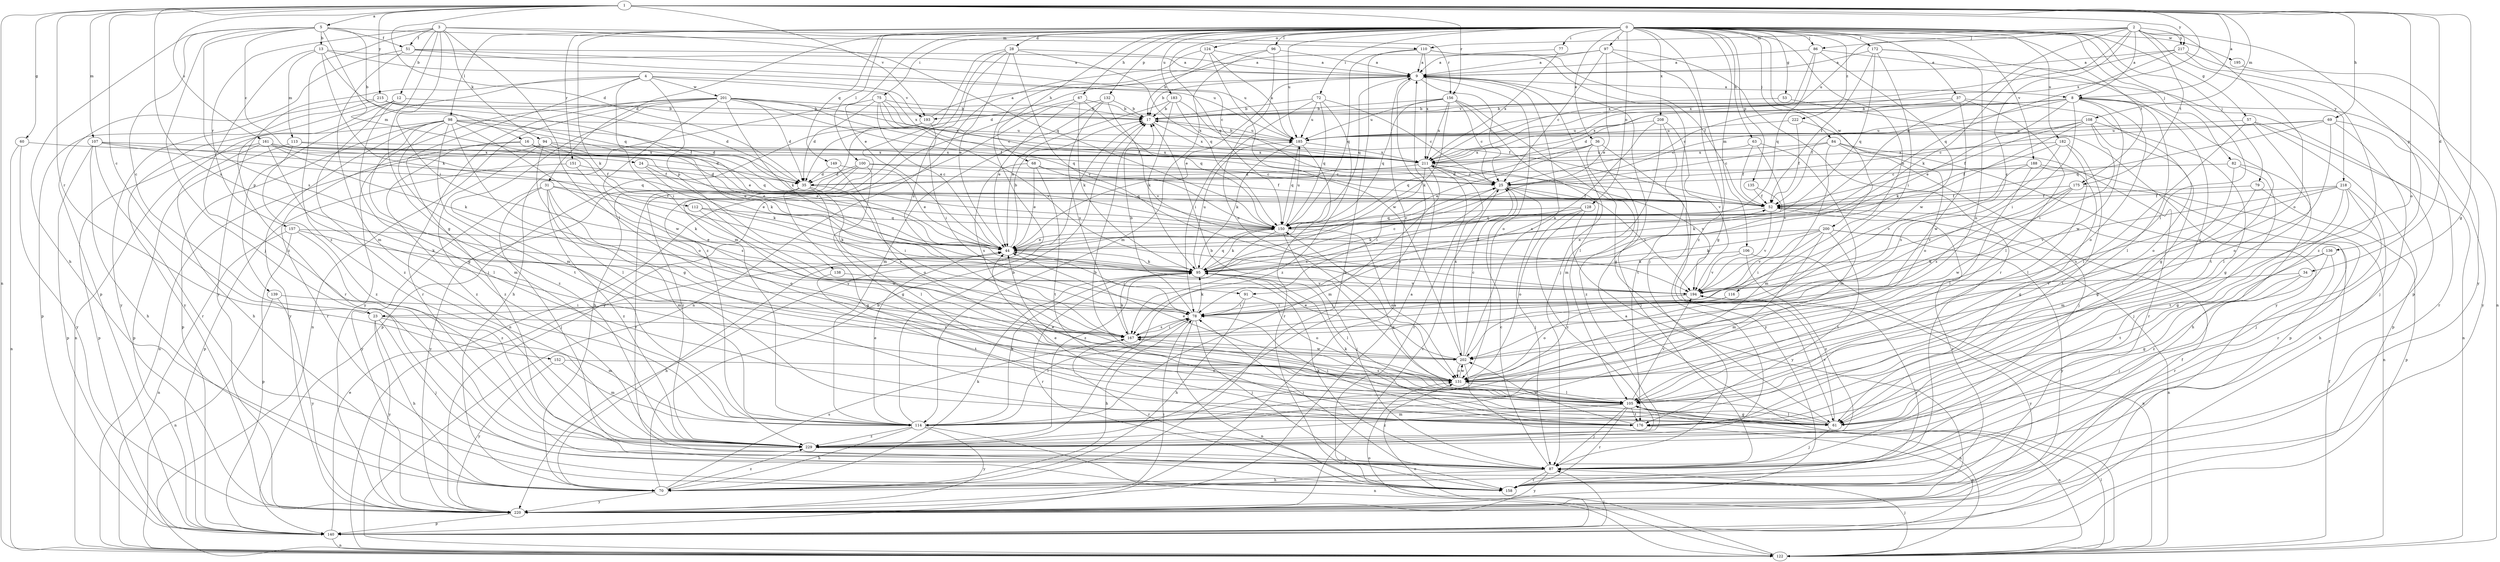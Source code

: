 strict digraph  {
0;
1;
2;
3;
4;
5;
8;
9;
12;
13;
16;
17;
23;
24;
25;
28;
31;
34;
35;
36;
37;
44;
51;
52;
53;
57;
60;
61;
63;
67;
68;
69;
70;
72;
75;
77;
78;
79;
82;
84;
86;
87;
91;
94;
95;
96;
97;
98;
100;
105;
106;
107;
108;
110;
112;
113;
114;
116;
122;
124;
128;
131;
132;
135;
136;
138;
139;
140;
149;
150;
151;
152;
156;
157;
158;
161;
167;
172;
175;
176;
182;
183;
185;
188;
193;
194;
195;
200;
201;
202;
208;
211;
215;
217;
218;
220;
222;
229;
0 -> 28  [label=d];
0 -> 31  [label=d];
0 -> 36  [label=e];
0 -> 37  [label=e];
0 -> 44  [label=e];
0 -> 53  [label=g];
0 -> 57  [label=g];
0 -> 63  [label=h];
0 -> 67  [label=h];
0 -> 68  [label=h];
0 -> 72  [label=i];
0 -> 75  [label=i];
0 -> 77  [label=i];
0 -> 79  [label=j];
0 -> 82  [label=j];
0 -> 84  [label=j];
0 -> 86  [label=j];
0 -> 91  [label=k];
0 -> 96  [label=l];
0 -> 97  [label=l];
0 -> 98  [label=l];
0 -> 100  [label=l];
0 -> 105  [label=l];
0 -> 106  [label=m];
0 -> 116  [label=n];
0 -> 124  [label=o];
0 -> 128  [label=o];
0 -> 132  [label=p];
0 -> 135  [label=p];
0 -> 149  [label=q];
0 -> 150  [label=q];
0 -> 151  [label=r];
0 -> 172  [label=t];
0 -> 175  [label=t];
0 -> 182  [label=u];
0 -> 183  [label=u];
0 -> 185  [label=u];
0 -> 188  [label=v];
0 -> 195  [label=w];
0 -> 200  [label=w];
0 -> 208  [label=x];
0 -> 222  [label=z];
0 -> 229  [label=z];
1 -> 5  [label=a];
1 -> 8  [label=a];
1 -> 23  [label=c];
1 -> 34  [label=d];
1 -> 35  [label=d];
1 -> 60  [label=g];
1 -> 61  [label=g];
1 -> 69  [label=h];
1 -> 107  [label=m];
1 -> 108  [label=m];
1 -> 122  [label=n];
1 -> 131  [label=o];
1 -> 152  [label=r];
1 -> 156  [label=r];
1 -> 161  [label=s];
1 -> 167  [label=s];
1 -> 193  [label=v];
1 -> 211  [label=x];
1 -> 215  [label=y];
1 -> 217  [label=y];
2 -> 8  [label=a];
2 -> 23  [label=c];
2 -> 86  [label=j];
2 -> 91  [label=k];
2 -> 110  [label=m];
2 -> 131  [label=o];
2 -> 136  [label=p];
2 -> 150  [label=q];
2 -> 175  [label=t];
2 -> 185  [label=u];
2 -> 217  [label=y];
2 -> 218  [label=y];
3 -> 12  [label=b];
3 -> 51  [label=f];
3 -> 61  [label=g];
3 -> 78  [label=i];
3 -> 94  [label=k];
3 -> 105  [label=l];
3 -> 150  [label=q];
3 -> 156  [label=r];
3 -> 157  [label=r];
3 -> 229  [label=z];
4 -> 78  [label=i];
4 -> 87  [label=j];
4 -> 138  [label=p];
4 -> 139  [label=p];
4 -> 193  [label=v];
4 -> 201  [label=w];
4 -> 211  [label=x];
4 -> 220  [label=y];
5 -> 13  [label=b];
5 -> 16  [label=b];
5 -> 23  [label=c];
5 -> 24  [label=c];
5 -> 51  [label=f];
5 -> 70  [label=h];
5 -> 87  [label=j];
5 -> 110  [label=m];
5 -> 112  [label=m];
5 -> 167  [label=s];
8 -> 17  [label=b];
8 -> 25  [label=c];
8 -> 44  [label=e];
8 -> 52  [label=f];
8 -> 78  [label=i];
8 -> 105  [label=l];
8 -> 131  [label=o];
8 -> 176  [label=t];
8 -> 193  [label=v];
8 -> 202  [label=w];
8 -> 211  [label=x];
8 -> 220  [label=y];
9 -> 8  [label=a];
9 -> 17  [label=b];
9 -> 25  [label=c];
9 -> 44  [label=e];
9 -> 87  [label=j];
9 -> 131  [label=o];
9 -> 150  [label=q];
9 -> 229  [label=z];
12 -> 17  [label=b];
12 -> 61  [label=g];
12 -> 158  [label=r];
12 -> 220  [label=y];
12 -> 229  [label=z];
13 -> 9  [label=a];
13 -> 95  [label=k];
13 -> 113  [label=m];
13 -> 150  [label=q];
13 -> 185  [label=u];
13 -> 229  [label=z];
16 -> 44  [label=e];
16 -> 150  [label=q];
16 -> 158  [label=r];
16 -> 211  [label=x];
16 -> 229  [label=z];
17 -> 185  [label=u];
17 -> 211  [label=x];
23 -> 70  [label=h];
23 -> 87  [label=j];
23 -> 114  [label=m];
23 -> 167  [label=s];
23 -> 220  [label=y];
24 -> 25  [label=c];
24 -> 44  [label=e];
24 -> 95  [label=k];
25 -> 52  [label=f];
25 -> 87  [label=j];
25 -> 167  [label=s];
25 -> 194  [label=v];
28 -> 9  [label=a];
28 -> 44  [label=e];
28 -> 114  [label=m];
28 -> 150  [label=q];
28 -> 167  [label=s];
28 -> 194  [label=v];
28 -> 229  [label=z];
31 -> 52  [label=f];
31 -> 87  [label=j];
31 -> 95  [label=k];
31 -> 114  [label=m];
31 -> 131  [label=o];
31 -> 220  [label=y];
31 -> 229  [label=z];
34 -> 61  [label=g];
34 -> 87  [label=j];
34 -> 194  [label=v];
35 -> 61  [label=g];
35 -> 78  [label=i];
35 -> 105  [label=l];
35 -> 167  [label=s];
35 -> 220  [label=y];
36 -> 44  [label=e];
36 -> 87  [label=j];
36 -> 150  [label=q];
36 -> 211  [label=x];
36 -> 220  [label=y];
36 -> 229  [label=z];
37 -> 17  [label=b];
37 -> 35  [label=d];
37 -> 61  [label=g];
37 -> 105  [label=l];
37 -> 202  [label=w];
44 -> 17  [label=b];
44 -> 25  [label=c];
44 -> 70  [label=h];
44 -> 78  [label=i];
44 -> 95  [label=k];
51 -> 9  [label=a];
51 -> 25  [label=c];
51 -> 114  [label=m];
51 -> 140  [label=p];
51 -> 185  [label=u];
52 -> 150  [label=q];
52 -> 158  [label=r];
52 -> 194  [label=v];
53 -> 17  [label=b];
53 -> 220  [label=y];
57 -> 61  [label=g];
57 -> 105  [label=l];
57 -> 122  [label=n];
57 -> 140  [label=p];
57 -> 185  [label=u];
60 -> 122  [label=n];
60 -> 211  [label=x];
60 -> 220  [label=y];
61 -> 17  [label=b];
61 -> 87  [label=j];
61 -> 105  [label=l];
61 -> 150  [label=q];
61 -> 194  [label=v];
63 -> 52  [label=f];
63 -> 114  [label=m];
63 -> 194  [label=v];
63 -> 211  [label=x];
67 -> 17  [label=b];
67 -> 44  [label=e];
67 -> 95  [label=k];
67 -> 150  [label=q];
67 -> 220  [label=y];
68 -> 25  [label=c];
68 -> 44  [label=e];
68 -> 150  [label=q];
68 -> 167  [label=s];
68 -> 176  [label=t];
69 -> 25  [label=c];
69 -> 87  [label=j];
69 -> 131  [label=o];
69 -> 150  [label=q];
69 -> 158  [label=r];
69 -> 185  [label=u];
70 -> 17  [label=b];
70 -> 95  [label=k];
70 -> 167  [label=s];
70 -> 220  [label=y];
70 -> 229  [label=z];
72 -> 17  [label=b];
72 -> 25  [label=c];
72 -> 78  [label=i];
72 -> 150  [label=q];
72 -> 185  [label=u];
72 -> 229  [label=z];
75 -> 17  [label=b];
75 -> 35  [label=d];
75 -> 44  [label=e];
75 -> 52  [label=f];
75 -> 70  [label=h];
75 -> 150  [label=q];
75 -> 194  [label=v];
77 -> 9  [label=a];
77 -> 211  [label=x];
78 -> 17  [label=b];
78 -> 70  [label=h];
78 -> 87  [label=j];
78 -> 95  [label=k];
78 -> 122  [label=n];
78 -> 167  [label=s];
79 -> 52  [label=f];
79 -> 114  [label=m];
79 -> 140  [label=p];
82 -> 35  [label=d];
82 -> 61  [label=g];
82 -> 70  [label=h];
82 -> 87  [label=j];
84 -> 25  [label=c];
84 -> 87  [label=j];
84 -> 114  [label=m];
84 -> 140  [label=p];
84 -> 158  [label=r];
84 -> 211  [label=x];
86 -> 9  [label=a];
86 -> 140  [label=p];
86 -> 150  [label=q];
86 -> 202  [label=w];
86 -> 211  [label=x];
87 -> 25  [label=c];
87 -> 70  [label=h];
87 -> 78  [label=i];
87 -> 95  [label=k];
87 -> 158  [label=r];
87 -> 220  [label=y];
91 -> 70  [label=h];
91 -> 78  [label=i];
91 -> 131  [label=o];
94 -> 44  [label=e];
94 -> 95  [label=k];
94 -> 105  [label=l];
94 -> 122  [label=n];
94 -> 211  [label=x];
94 -> 229  [label=z];
95 -> 25  [label=c];
95 -> 52  [label=f];
95 -> 105  [label=l];
95 -> 150  [label=q];
95 -> 158  [label=r];
95 -> 185  [label=u];
95 -> 194  [label=v];
96 -> 9  [label=a];
96 -> 17  [label=b];
96 -> 114  [label=m];
96 -> 131  [label=o];
97 -> 9  [label=a];
97 -> 25  [label=c];
97 -> 35  [label=d];
97 -> 44  [label=e];
97 -> 61  [label=g];
97 -> 158  [label=r];
98 -> 35  [label=d];
98 -> 44  [label=e];
98 -> 61  [label=g];
98 -> 114  [label=m];
98 -> 122  [label=n];
98 -> 131  [label=o];
98 -> 140  [label=p];
98 -> 176  [label=t];
98 -> 185  [label=u];
98 -> 220  [label=y];
98 -> 229  [label=z];
100 -> 25  [label=c];
100 -> 35  [label=d];
100 -> 52  [label=f];
100 -> 61  [label=g];
100 -> 158  [label=r];
100 -> 229  [label=z];
105 -> 44  [label=e];
105 -> 61  [label=g];
105 -> 87  [label=j];
105 -> 114  [label=m];
105 -> 122  [label=n];
105 -> 158  [label=r];
105 -> 167  [label=s];
105 -> 176  [label=t];
105 -> 194  [label=v];
105 -> 229  [label=z];
106 -> 95  [label=k];
106 -> 122  [label=n];
106 -> 194  [label=v];
106 -> 229  [label=z];
107 -> 52  [label=f];
107 -> 70  [label=h];
107 -> 140  [label=p];
107 -> 150  [label=q];
107 -> 158  [label=r];
107 -> 211  [label=x];
108 -> 25  [label=c];
108 -> 52  [label=f];
108 -> 78  [label=i];
108 -> 95  [label=k];
108 -> 105  [label=l];
108 -> 131  [label=o];
108 -> 185  [label=u];
110 -> 9  [label=a];
110 -> 52  [label=f];
110 -> 70  [label=h];
110 -> 87  [label=j];
110 -> 150  [label=q];
110 -> 211  [label=x];
112 -> 95  [label=k];
112 -> 150  [label=q];
112 -> 202  [label=w];
113 -> 44  [label=e];
113 -> 140  [label=p];
113 -> 211  [label=x];
113 -> 229  [label=z];
114 -> 17  [label=b];
114 -> 44  [label=e];
114 -> 70  [label=h];
114 -> 78  [label=i];
114 -> 95  [label=k];
114 -> 122  [label=n];
114 -> 220  [label=y];
114 -> 229  [label=z];
116 -> 78  [label=i];
116 -> 131  [label=o];
122 -> 9  [label=a];
122 -> 52  [label=f];
122 -> 87  [label=j];
122 -> 105  [label=l];
122 -> 131  [label=o];
124 -> 9  [label=a];
124 -> 122  [label=n];
124 -> 185  [label=u];
124 -> 202  [label=w];
124 -> 220  [label=y];
128 -> 95  [label=k];
128 -> 131  [label=o];
128 -> 150  [label=q];
128 -> 220  [label=y];
128 -> 229  [label=z];
131 -> 17  [label=b];
131 -> 44  [label=e];
131 -> 105  [label=l];
131 -> 202  [label=w];
132 -> 17  [label=b];
132 -> 114  [label=m];
132 -> 122  [label=n];
132 -> 167  [label=s];
132 -> 194  [label=v];
135 -> 52  [label=f];
135 -> 95  [label=k];
136 -> 95  [label=k];
136 -> 158  [label=r];
136 -> 176  [label=t];
136 -> 229  [label=z];
138 -> 176  [label=t];
138 -> 194  [label=v];
139 -> 78  [label=i];
139 -> 122  [label=n];
139 -> 220  [label=y];
140 -> 9  [label=a];
140 -> 44  [label=e];
140 -> 87  [label=j];
140 -> 122  [label=n];
140 -> 131  [label=o];
149 -> 35  [label=d];
149 -> 44  [label=e];
149 -> 131  [label=o];
150 -> 44  [label=e];
150 -> 87  [label=j];
150 -> 95  [label=k];
150 -> 131  [label=o];
150 -> 185  [label=u];
150 -> 229  [label=z];
151 -> 35  [label=d];
151 -> 140  [label=p];
151 -> 167  [label=s];
152 -> 114  [label=m];
152 -> 131  [label=o];
152 -> 220  [label=y];
156 -> 17  [label=b];
156 -> 25  [label=c];
156 -> 61  [label=g];
156 -> 95  [label=k];
156 -> 105  [label=l];
156 -> 150  [label=q];
156 -> 185  [label=u];
156 -> 211  [label=x];
157 -> 44  [label=e];
157 -> 95  [label=k];
157 -> 122  [label=n];
157 -> 140  [label=p];
157 -> 229  [label=z];
161 -> 35  [label=d];
161 -> 52  [label=f];
161 -> 70  [label=h];
161 -> 95  [label=k];
161 -> 105  [label=l];
161 -> 140  [label=p];
161 -> 211  [label=x];
167 -> 78  [label=i];
167 -> 95  [label=k];
167 -> 158  [label=r];
167 -> 202  [label=w];
172 -> 9  [label=a];
172 -> 52  [label=f];
172 -> 61  [label=g];
172 -> 78  [label=i];
172 -> 131  [label=o];
172 -> 150  [label=q];
175 -> 52  [label=f];
175 -> 158  [label=r];
175 -> 167  [label=s];
175 -> 194  [label=v];
175 -> 202  [label=w];
176 -> 44  [label=e];
176 -> 78  [label=i];
176 -> 95  [label=k];
176 -> 140  [label=p];
176 -> 202  [label=w];
182 -> 52  [label=f];
182 -> 105  [label=l];
182 -> 167  [label=s];
182 -> 176  [label=t];
182 -> 211  [label=x];
183 -> 17  [label=b];
183 -> 44  [label=e];
183 -> 52  [label=f];
183 -> 95  [label=k];
183 -> 211  [label=x];
185 -> 17  [label=b];
185 -> 95  [label=k];
185 -> 150  [label=q];
185 -> 158  [label=r];
185 -> 211  [label=x];
188 -> 25  [label=c];
188 -> 61  [label=g];
188 -> 105  [label=l];
188 -> 122  [label=n];
188 -> 194  [label=v];
193 -> 9  [label=a];
193 -> 70  [label=h];
193 -> 78  [label=i];
193 -> 140  [label=p];
194 -> 78  [label=i];
194 -> 158  [label=r];
194 -> 220  [label=y];
195 -> 220  [label=y];
200 -> 44  [label=e];
200 -> 78  [label=i];
200 -> 95  [label=k];
200 -> 114  [label=m];
200 -> 122  [label=n];
200 -> 176  [label=t];
200 -> 194  [label=v];
200 -> 220  [label=y];
201 -> 17  [label=b];
201 -> 25  [label=c];
201 -> 35  [label=d];
201 -> 52  [label=f];
201 -> 95  [label=k];
201 -> 114  [label=m];
201 -> 122  [label=n];
201 -> 158  [label=r];
201 -> 202  [label=w];
201 -> 211  [label=x];
201 -> 220  [label=y];
202 -> 9  [label=a];
202 -> 25  [label=c];
202 -> 44  [label=e];
202 -> 122  [label=n];
202 -> 131  [label=o];
202 -> 211  [label=x];
208 -> 114  [label=m];
208 -> 167  [label=s];
208 -> 176  [label=t];
208 -> 185  [label=u];
208 -> 194  [label=v];
211 -> 25  [label=c];
211 -> 35  [label=d];
211 -> 78  [label=i];
211 -> 114  [label=m];
211 -> 158  [label=r];
211 -> 194  [label=v];
215 -> 17  [label=b];
215 -> 35  [label=d];
215 -> 52  [label=f];
215 -> 140  [label=p];
215 -> 220  [label=y];
217 -> 9  [label=a];
217 -> 122  [label=n];
217 -> 150  [label=q];
217 -> 211  [label=x];
217 -> 229  [label=z];
218 -> 52  [label=f];
218 -> 61  [label=g];
218 -> 70  [label=h];
218 -> 87  [label=j];
218 -> 167  [label=s];
218 -> 176  [label=t];
218 -> 194  [label=v];
220 -> 9  [label=a];
220 -> 25  [label=c];
220 -> 52  [label=f];
220 -> 78  [label=i];
220 -> 140  [label=p];
222 -> 52  [label=f];
222 -> 131  [label=o];
222 -> 185  [label=u];
229 -> 87  [label=j];
}
